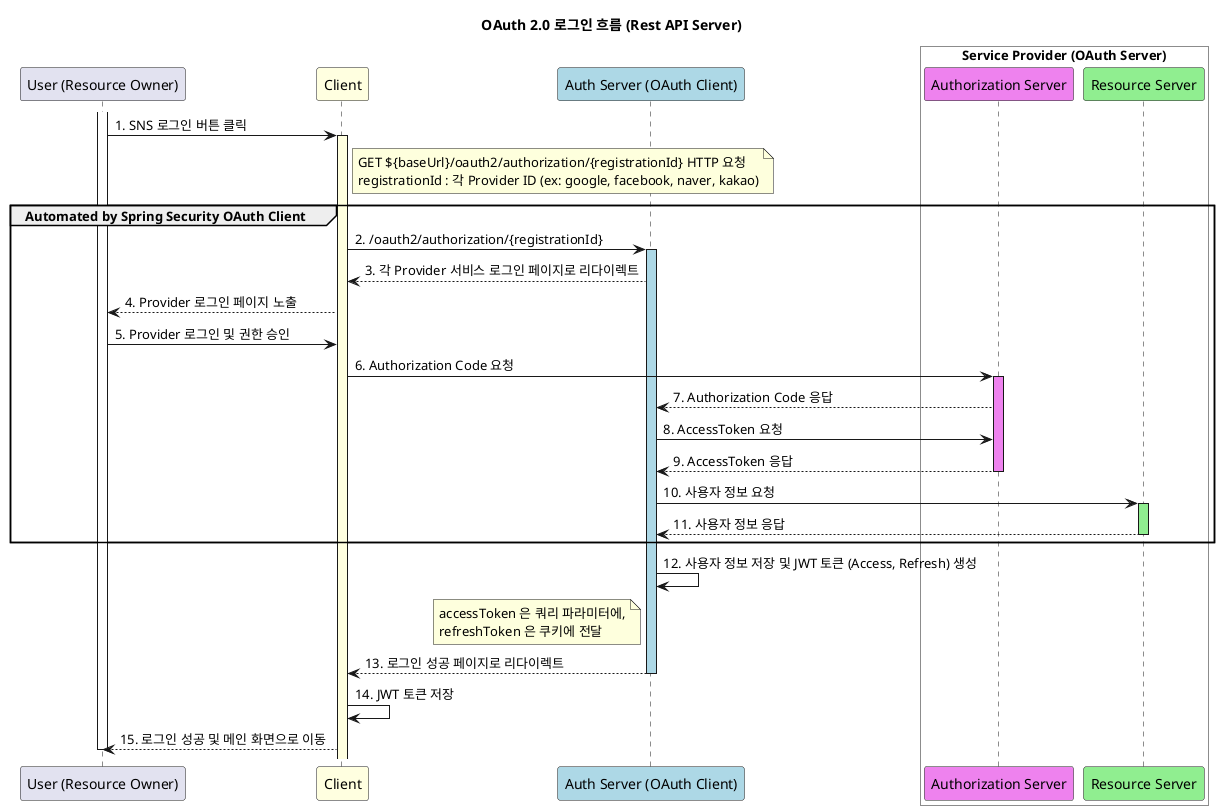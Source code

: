 @startuml
title OAuth 2.0 로그인 흐름 (Rest API Server)

'---------------------------------------------------
' 객체 정의
'---------------------------------------------------
participant "User (Resource Owner)"           as USER
participant "Client"                          as CLIENT #lightyellow
participant "Auth Server (OAuth Client)"                    as SERVER #lightblue
box "Service Provider (OAuth Server)" #white
participant "Authorization Server" as AUTH_SERVER #violet
participant "Resource Server"     as RESOURCE_SERVER #lightgreen
end box

'---------------------------------------------------
' OAuth 2.0 Authorization Flow
'---------------------------------------------------
ACTIVATE USER
USER -> CLIENT : 1. SNS 로그인 버튼 클릭
note right of CLIENT
  GET ${baseUrl}/oauth2/authorization/{registrationId} HTTP 요청
  registrationId : 각 Provider ID (ex: google, facebook, naver, kakao)
end note

group Automated by Spring Security OAuth Client
  ACTIVATE CLIENT #lightyellow
  CLIENT -> SERVER : 2. /oauth2/authorization/{registrationId}

  ACTIVATE SERVER #lightblue
  SERVER --> CLIENT : 3. 각 Provider 서비스 로그인 페이지로 리다이렉트
  CLIENT --> USER : 4. Provider 로그인 페이지 노출
  USER -> CLIENT : 5. Provider 로그인 및 권한 승인
  CLIENT -> AUTH_SERVER : 6. Authorization Code 요청

  ACTIVATE AUTH_SERVER #violet
  AUTH_SERVER --> SERVER : 7. Authorization Code 응답
  SERVER -> AUTH_SERVER : 8. AccessToken 요청
  AUTH_SERVER --> SERVER : 9. AccessToken 응답
  DEACTIVATE AUTH_SERVER

  SERVER -> RESOURCE_SERVER : 10. 사용자 정보 요청
  ACTIVATE RESOURCE_SERVER #lightgreen
  RESOURCE_SERVER --> SERVER : 11. 사용자 정보 응답
  DEACTIVATE RESOURCE_SERVER
end

SERVER -> SERVER : 12. 사용자 정보 저장 및 JWT 토큰 (Access, Refresh) 생성
note left of SERVER
  accessToken 은 쿼리 파라미터에,
  refreshToken 은 쿠키에 전달
end note
SERVER --> CLIENT : 13. 로그인 성공 페이지로 리다이렉트
DEACTIVATE SERVER
CLIENT -> CLIENT : 14. JWT 토큰 저장
CLIENT --> USER : 15. 로그인 성공 및 메인 화면으로 이동

DEACTIVATE USER

@enduml